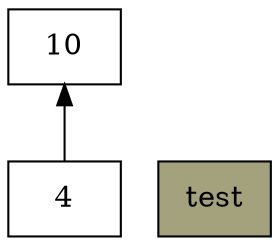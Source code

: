 digraph "classes_scons" {
charset="utf-8"
rankdir=BT
"4" -> "10";
  "test" [style="filled" fillcolor="#A3A27C" shape="box"];
"4" [shape="record"];
"10" [shape="record"];
}
